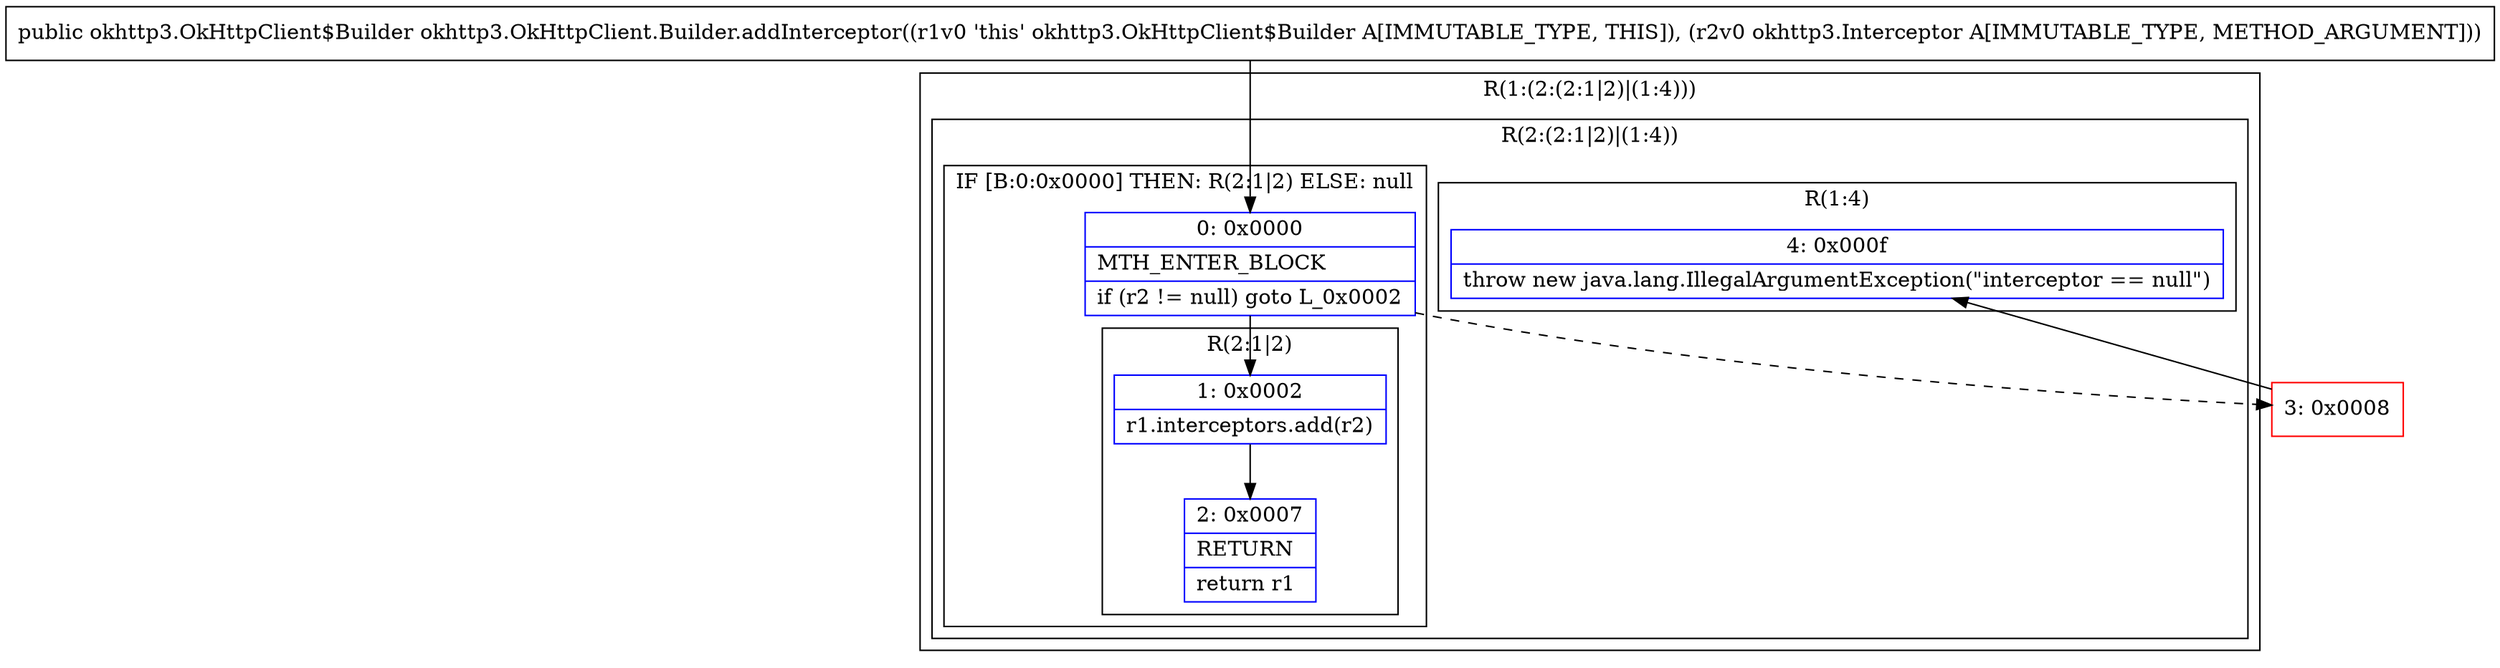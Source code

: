 digraph "CFG forokhttp3.OkHttpClient.Builder.addInterceptor(Lokhttp3\/Interceptor;)Lokhttp3\/OkHttpClient$Builder;" {
subgraph cluster_Region_1403659326 {
label = "R(1:(2:(2:1|2)|(1:4)))";
node [shape=record,color=blue];
subgraph cluster_Region_1662923739 {
label = "R(2:(2:1|2)|(1:4))";
node [shape=record,color=blue];
subgraph cluster_IfRegion_2061297478 {
label = "IF [B:0:0x0000] THEN: R(2:1|2) ELSE: null";
node [shape=record,color=blue];
Node_0 [shape=record,label="{0\:\ 0x0000|MTH_ENTER_BLOCK\l|if (r2 != null) goto L_0x0002\l}"];
subgraph cluster_Region_84756036 {
label = "R(2:1|2)";
node [shape=record,color=blue];
Node_1 [shape=record,label="{1\:\ 0x0002|r1.interceptors.add(r2)\l}"];
Node_2 [shape=record,label="{2\:\ 0x0007|RETURN\l|return r1\l}"];
}
}
subgraph cluster_Region_126093583 {
label = "R(1:4)";
node [shape=record,color=blue];
Node_4 [shape=record,label="{4\:\ 0x000f|throw new java.lang.IllegalArgumentException(\"interceptor == null\")\l}"];
}
}
}
Node_3 [shape=record,color=red,label="{3\:\ 0x0008}"];
MethodNode[shape=record,label="{public okhttp3.OkHttpClient$Builder okhttp3.OkHttpClient.Builder.addInterceptor((r1v0 'this' okhttp3.OkHttpClient$Builder A[IMMUTABLE_TYPE, THIS]), (r2v0 okhttp3.Interceptor A[IMMUTABLE_TYPE, METHOD_ARGUMENT])) }"];
MethodNode -> Node_0;
Node_0 -> Node_1;
Node_0 -> Node_3[style=dashed];
Node_1 -> Node_2;
Node_3 -> Node_4;
}

